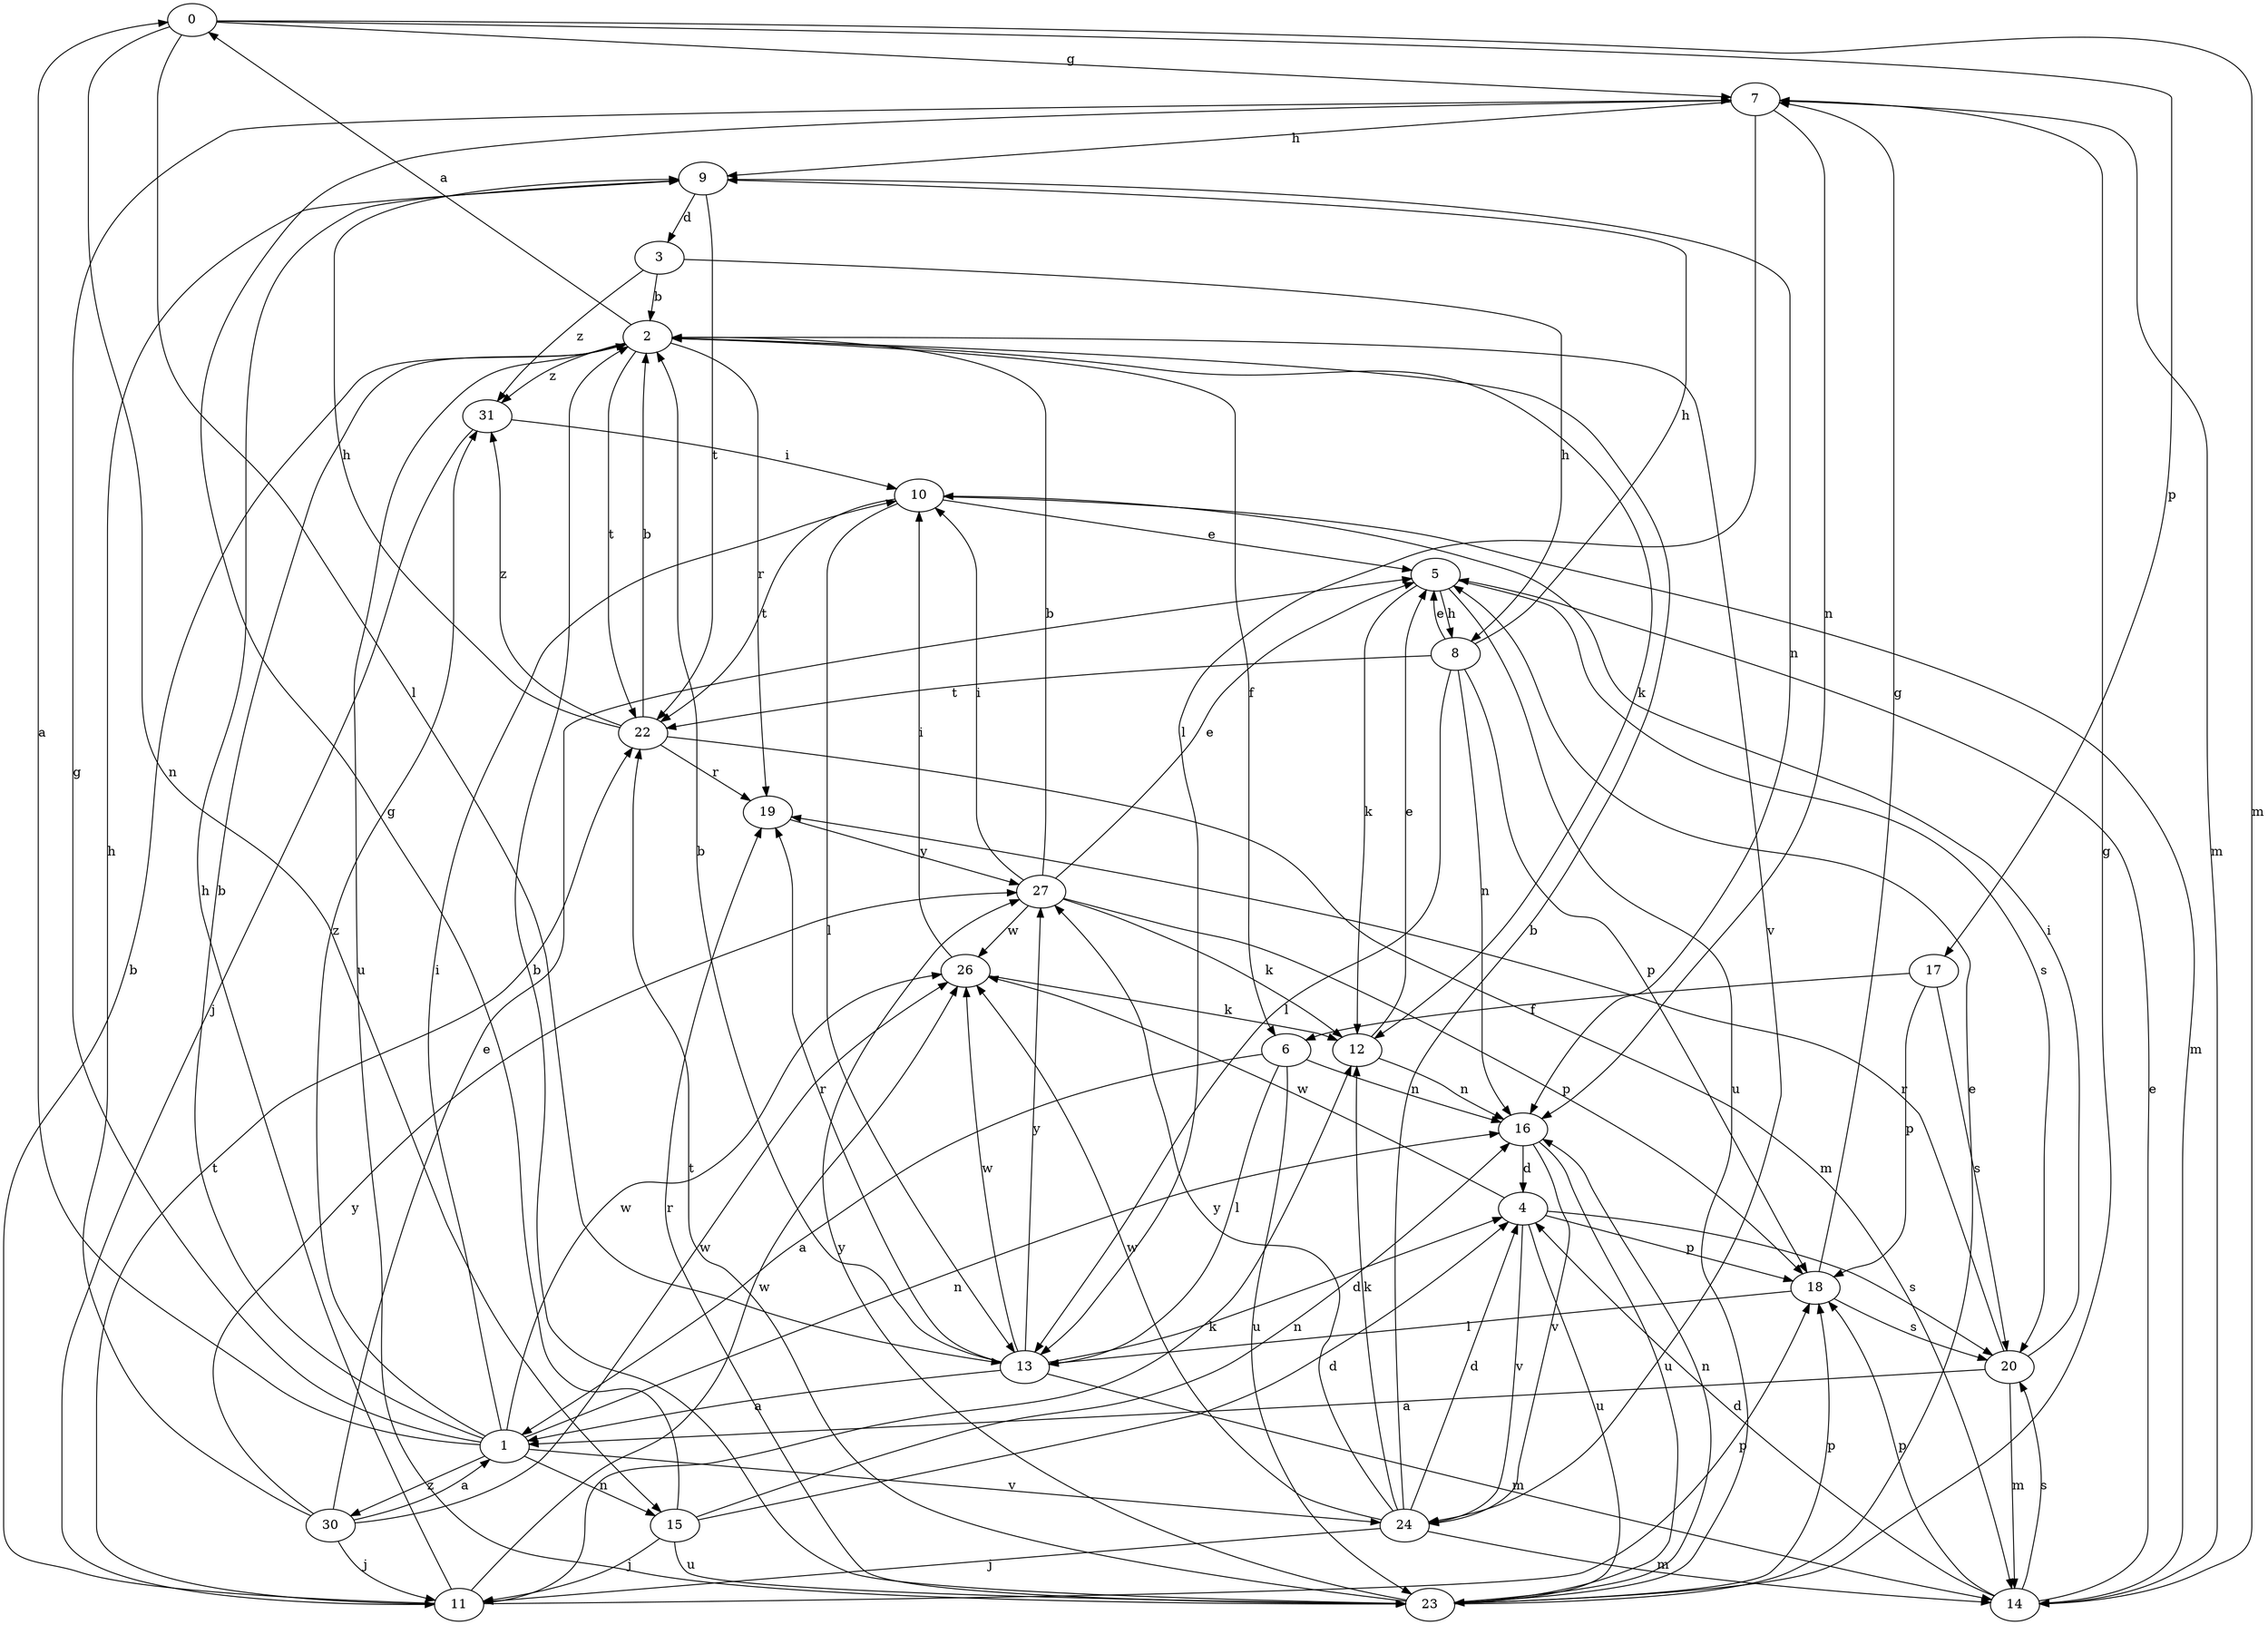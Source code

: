 strict digraph  {
0;
1;
2;
3;
4;
5;
6;
7;
8;
9;
10;
11;
12;
13;
14;
15;
16;
17;
18;
19;
20;
22;
23;
24;
26;
27;
30;
31;
0 -> 7  [label=g];
0 -> 13  [label=l];
0 -> 14  [label=m];
0 -> 15  [label=n];
0 -> 17  [label=p];
1 -> 0  [label=a];
1 -> 2  [label=b];
1 -> 7  [label=g];
1 -> 10  [label=i];
1 -> 15  [label=n];
1 -> 16  [label=n];
1 -> 24  [label=v];
1 -> 26  [label=w];
1 -> 30  [label=z];
1 -> 31  [label=z];
2 -> 0  [label=a];
2 -> 6  [label=f];
2 -> 12  [label=k];
2 -> 19  [label=r];
2 -> 22  [label=t];
2 -> 23  [label=u];
2 -> 24  [label=v];
2 -> 31  [label=z];
3 -> 2  [label=b];
3 -> 8  [label=h];
3 -> 31  [label=z];
4 -> 18  [label=p];
4 -> 20  [label=s];
4 -> 23  [label=u];
4 -> 24  [label=v];
4 -> 26  [label=w];
5 -> 8  [label=h];
5 -> 12  [label=k];
5 -> 20  [label=s];
5 -> 23  [label=u];
6 -> 1  [label=a];
6 -> 13  [label=l];
6 -> 16  [label=n];
6 -> 23  [label=u];
7 -> 9  [label=h];
7 -> 13  [label=l];
7 -> 14  [label=m];
7 -> 16  [label=n];
8 -> 5  [label=e];
8 -> 9  [label=h];
8 -> 13  [label=l];
8 -> 16  [label=n];
8 -> 18  [label=p];
8 -> 22  [label=t];
9 -> 3  [label=d];
9 -> 16  [label=n];
9 -> 22  [label=t];
10 -> 5  [label=e];
10 -> 13  [label=l];
10 -> 14  [label=m];
10 -> 22  [label=t];
11 -> 2  [label=b];
11 -> 9  [label=h];
11 -> 12  [label=k];
11 -> 18  [label=p];
11 -> 22  [label=t];
11 -> 26  [label=w];
12 -> 5  [label=e];
12 -> 16  [label=n];
13 -> 1  [label=a];
13 -> 2  [label=b];
13 -> 4  [label=d];
13 -> 14  [label=m];
13 -> 19  [label=r];
13 -> 26  [label=w];
13 -> 27  [label=y];
14 -> 4  [label=d];
14 -> 5  [label=e];
14 -> 18  [label=p];
14 -> 20  [label=s];
15 -> 4  [label=d];
15 -> 7  [label=g];
15 -> 11  [label=j];
15 -> 16  [label=n];
15 -> 23  [label=u];
16 -> 4  [label=d];
16 -> 23  [label=u];
16 -> 24  [label=v];
17 -> 6  [label=f];
17 -> 18  [label=p];
17 -> 20  [label=s];
18 -> 7  [label=g];
18 -> 13  [label=l];
18 -> 20  [label=s];
19 -> 27  [label=y];
20 -> 1  [label=a];
20 -> 10  [label=i];
20 -> 14  [label=m];
20 -> 19  [label=r];
22 -> 2  [label=b];
22 -> 9  [label=h];
22 -> 14  [label=m];
22 -> 19  [label=r];
22 -> 31  [label=z];
23 -> 2  [label=b];
23 -> 5  [label=e];
23 -> 7  [label=g];
23 -> 16  [label=n];
23 -> 18  [label=p];
23 -> 19  [label=r];
23 -> 22  [label=t];
23 -> 27  [label=y];
24 -> 2  [label=b];
24 -> 4  [label=d];
24 -> 11  [label=j];
24 -> 12  [label=k];
24 -> 14  [label=m];
24 -> 26  [label=w];
24 -> 27  [label=y];
26 -> 10  [label=i];
26 -> 12  [label=k];
27 -> 2  [label=b];
27 -> 5  [label=e];
27 -> 10  [label=i];
27 -> 12  [label=k];
27 -> 18  [label=p];
27 -> 26  [label=w];
30 -> 1  [label=a];
30 -> 5  [label=e];
30 -> 9  [label=h];
30 -> 11  [label=j];
30 -> 26  [label=w];
30 -> 27  [label=y];
31 -> 10  [label=i];
31 -> 11  [label=j];
}
